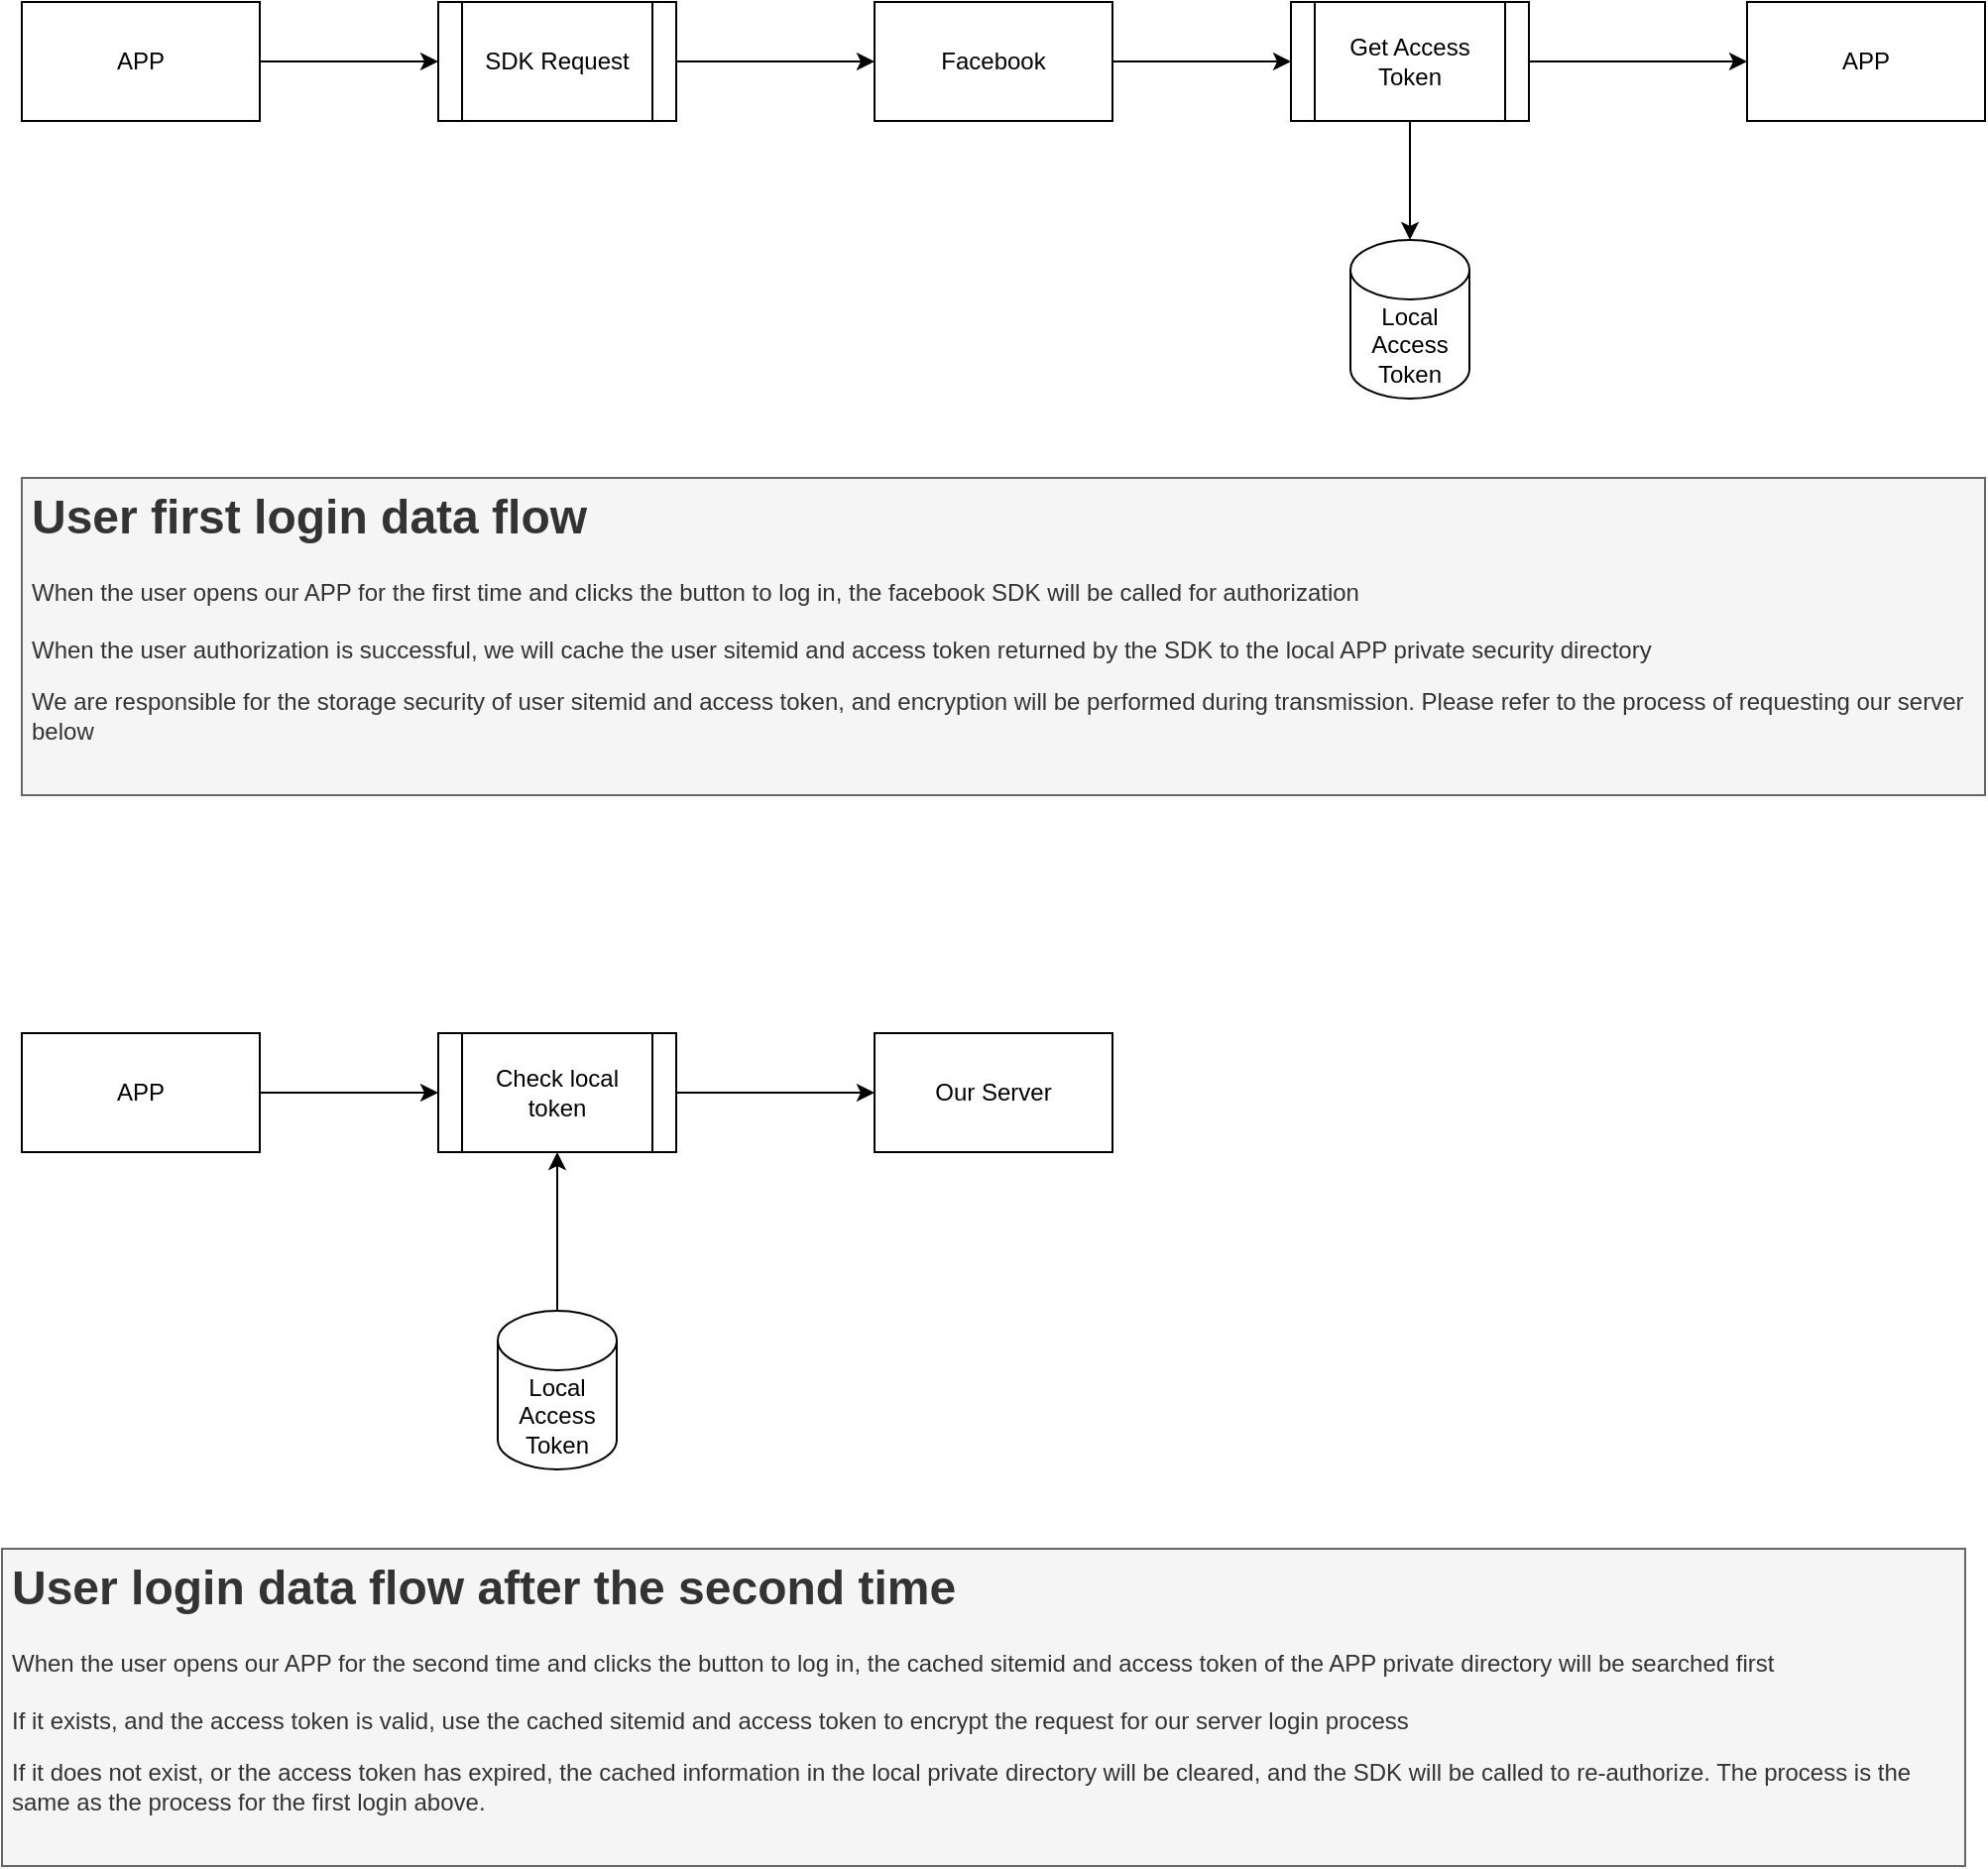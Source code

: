<mxfile version="21.2.3" type="github" pages="3">
  <diagram name="第 1 页" id="x43TS9VtYkoSws5q7L16">
    <mxGraphModel dx="1270" dy="804" grid="0" gridSize="10" guides="1" tooltips="1" connect="1" arrows="1" fold="1" page="1" pageScale="1" pageWidth="1920" pageHeight="1200" math="0" shadow="0">
      <root>
        <mxCell id="0" />
        <mxCell id="1" parent="0" />
        <mxCell id="r0FDKJ4D7PrAV66_dY8I-9" style="edgeStyle=orthogonalEdgeStyle;rounded=0;orthogonalLoop=1;jettySize=auto;html=1;exitX=1;exitY=0.5;exitDx=0;exitDy=0;entryX=0;entryY=0.5;entryDx=0;entryDy=0;" edge="1" parent="1" source="r0FDKJ4D7PrAV66_dY8I-1" target="r0FDKJ4D7PrAV66_dY8I-5">
          <mxGeometry relative="1" as="geometry" />
        </mxCell>
        <mxCell id="r0FDKJ4D7PrAV66_dY8I-1" value="APP" style="rounded=0;whiteSpace=wrap;html=1;" vertex="1" parent="1">
          <mxGeometry x="80" y="80" width="120" height="60" as="geometry" />
        </mxCell>
        <mxCell id="r0FDKJ4D7PrAV66_dY8I-11" style="edgeStyle=orthogonalEdgeStyle;rounded=0;orthogonalLoop=1;jettySize=auto;html=1;exitX=1;exitY=0.5;exitDx=0;exitDy=0;entryX=0;entryY=0.5;entryDx=0;entryDy=0;" edge="1" parent="1" source="r0FDKJ4D7PrAV66_dY8I-2" target="r0FDKJ4D7PrAV66_dY8I-7">
          <mxGeometry relative="1" as="geometry" />
        </mxCell>
        <mxCell id="r0FDKJ4D7PrAV66_dY8I-2" value="Facebook" style="rounded=0;whiteSpace=wrap;html=1;" vertex="1" parent="1">
          <mxGeometry x="510" y="80" width="120" height="60" as="geometry" />
        </mxCell>
        <mxCell id="r0FDKJ4D7PrAV66_dY8I-3" value="APP" style="rounded=0;whiteSpace=wrap;html=1;" vertex="1" parent="1">
          <mxGeometry x="950" y="80" width="120" height="60" as="geometry" />
        </mxCell>
        <mxCell id="r0FDKJ4D7PrAV66_dY8I-10" style="edgeStyle=orthogonalEdgeStyle;rounded=0;orthogonalLoop=1;jettySize=auto;html=1;exitX=1;exitY=0.5;exitDx=0;exitDy=0;entryX=0;entryY=0.5;entryDx=0;entryDy=0;" edge="1" parent="1" source="r0FDKJ4D7PrAV66_dY8I-5" target="r0FDKJ4D7PrAV66_dY8I-2">
          <mxGeometry relative="1" as="geometry" />
        </mxCell>
        <mxCell id="r0FDKJ4D7PrAV66_dY8I-5" value="SDK Request" style="shape=process;whiteSpace=wrap;html=1;backgroundOutline=1;" vertex="1" parent="1">
          <mxGeometry x="290" y="80" width="120" height="60" as="geometry" />
        </mxCell>
        <mxCell id="r0FDKJ4D7PrAV66_dY8I-6" value="Local Access&lt;br&gt;Token" style="shape=cylinder3;whiteSpace=wrap;html=1;boundedLbl=1;backgroundOutline=1;size=15;" vertex="1" parent="1">
          <mxGeometry x="750" y="200" width="60" height="80" as="geometry" />
        </mxCell>
        <mxCell id="r0FDKJ4D7PrAV66_dY8I-12" style="edgeStyle=orthogonalEdgeStyle;rounded=0;orthogonalLoop=1;jettySize=auto;html=1;exitX=1;exitY=0.5;exitDx=0;exitDy=0;entryX=0;entryY=0.5;entryDx=0;entryDy=0;" edge="1" parent="1" source="r0FDKJ4D7PrAV66_dY8I-7" target="r0FDKJ4D7PrAV66_dY8I-3">
          <mxGeometry relative="1" as="geometry" />
        </mxCell>
        <mxCell id="r0FDKJ4D7PrAV66_dY8I-13" style="edgeStyle=orthogonalEdgeStyle;rounded=0;orthogonalLoop=1;jettySize=auto;html=1;exitX=0.5;exitY=1;exitDx=0;exitDy=0;entryX=0.5;entryY=0;entryDx=0;entryDy=0;entryPerimeter=0;" edge="1" parent="1" source="r0FDKJ4D7PrAV66_dY8I-7" target="r0FDKJ4D7PrAV66_dY8I-6">
          <mxGeometry relative="1" as="geometry" />
        </mxCell>
        <mxCell id="r0FDKJ4D7PrAV66_dY8I-7" value="Get Access Token" style="shape=process;whiteSpace=wrap;html=1;backgroundOutline=1;" vertex="1" parent="1">
          <mxGeometry x="720" y="80" width="120" height="60" as="geometry" />
        </mxCell>
        <mxCell id="r0FDKJ4D7PrAV66_dY8I-18" style="edgeStyle=orthogonalEdgeStyle;rounded=0;orthogonalLoop=1;jettySize=auto;html=1;exitX=1;exitY=0.5;exitDx=0;exitDy=0;entryX=0;entryY=0.5;entryDx=0;entryDy=0;" edge="1" source="r0FDKJ4D7PrAV66_dY8I-19" target="r0FDKJ4D7PrAV66_dY8I-24" parent="1">
          <mxGeometry relative="1" as="geometry" />
        </mxCell>
        <mxCell id="r0FDKJ4D7PrAV66_dY8I-19" value="APP" style="rounded=0;whiteSpace=wrap;html=1;" vertex="1" parent="1">
          <mxGeometry x="80" y="600" width="120" height="60" as="geometry" />
        </mxCell>
        <mxCell id="r0FDKJ4D7PrAV66_dY8I-22" value="Our Server" style="rounded=0;whiteSpace=wrap;html=1;" vertex="1" parent="1">
          <mxGeometry x="510" y="600" width="120" height="60" as="geometry" />
        </mxCell>
        <mxCell id="r0FDKJ4D7PrAV66_dY8I-23" style="edgeStyle=orthogonalEdgeStyle;rounded=0;orthogonalLoop=1;jettySize=auto;html=1;exitX=1;exitY=0.5;exitDx=0;exitDy=0;entryX=0;entryY=0.5;entryDx=0;entryDy=0;" edge="1" source="r0FDKJ4D7PrAV66_dY8I-24" parent="1">
          <mxGeometry relative="1" as="geometry">
            <mxPoint x="510" y="630" as="targetPoint" />
          </mxGeometry>
        </mxCell>
        <mxCell id="r0FDKJ4D7PrAV66_dY8I-24" value="Check local token" style="shape=process;whiteSpace=wrap;html=1;backgroundOutline=1;" vertex="1" parent="1">
          <mxGeometry x="290" y="600" width="120" height="60" as="geometry" />
        </mxCell>
        <mxCell id="r0FDKJ4D7PrAV66_dY8I-29" style="edgeStyle=orthogonalEdgeStyle;rounded=0;orthogonalLoop=1;jettySize=auto;html=1;exitX=0.5;exitY=0;exitDx=0;exitDy=0;exitPerimeter=0;entryX=0.5;entryY=1;entryDx=0;entryDy=0;" edge="1" parent="1" source="r0FDKJ4D7PrAV66_dY8I-25" target="r0FDKJ4D7PrAV66_dY8I-24">
          <mxGeometry relative="1" as="geometry" />
        </mxCell>
        <mxCell id="r0FDKJ4D7PrAV66_dY8I-25" value="Local Access&lt;br&gt;Token" style="shape=cylinder3;whiteSpace=wrap;html=1;boundedLbl=1;backgroundOutline=1;size=15;" vertex="1" parent="1">
          <mxGeometry x="320" y="740" width="60" height="80" as="geometry" />
        </mxCell>
        <mxCell id="I4pa_lEHj2Cau7MgLdfz-1" value="&lt;h1&gt;User first login data flow&lt;br&gt;&lt;/h1&gt;When the user opens our APP for the first time and clicks the button to log in, the facebook SDK will be called for authorization&lt;br&gt;&lt;br&gt;When the user authorization is successful, we will cache the user sitemid and access token returned by the SDK to the local APP private security directory&lt;p&gt;We are responsible for the storage security of user sitemid and access token, and encryption will be performed during transmission. Please refer to the process of requesting our server below&lt;br&gt;&lt;/p&gt;" style="text;html=1;strokeColor=#666666;fillColor=#f5f5f5;spacing=5;spacingTop=-20;whiteSpace=wrap;overflow=hidden;rounded=0;fontColor=#333333;" vertex="1" parent="1">
          <mxGeometry x="80" y="320" width="990" height="160" as="geometry" />
        </mxCell>
        <mxCell id="rYypwJ-46_HRRcFnlMks-2" value="&lt;h1&gt;User login data flow after the second time&lt;br&gt;&lt;/h1&gt;When the user opens our APP for the second time and clicks the button to log in, the cached sitemid and access token of the APP private directory will be searched first&lt;br&gt;&lt;br&gt;If it exists, and the access token is valid, use the cached sitemid and access token to encrypt the request for our server login process&lt;p&gt;If it does not exist, or the access token has expired, the cached information in the local private directory will be cleared, and the SDK will be called to re-authorize. The process is the same as the process for the first login above.&lt;br&gt;&lt;/p&gt;" style="text;html=1;strokeColor=#666666;fillColor=#f5f5f5;spacing=5;spacingTop=-20;whiteSpace=wrap;overflow=hidden;rounded=0;fontColor=#333333;" vertex="1" parent="1">
          <mxGeometry x="70" y="860" width="990" height="160" as="geometry" />
        </mxCell>
      </root>
    </mxGraphModel>
  </diagram>
  <diagram id="w3MfUEUqJJYAWyeB7gSx" name="第 2 页">
    <mxGraphModel dx="1270" dy="804" grid="1" gridSize="10" guides="1" tooltips="1" connect="1" arrows="1" fold="1" page="1" pageScale="1" pageWidth="1920" pageHeight="1200" math="0" shadow="0">
      <root>
        <mxCell id="0" />
        <mxCell id="1" parent="0" />
        <mxCell id="CJnmEO2U6YRz863aGqxL-2" value="APP" style="rounded=0;whiteSpace=wrap;html=1;" vertex="1" parent="1">
          <mxGeometry x="630" y="510" width="120" height="60" as="geometry" />
        </mxCell>
        <mxCell id="6y2NOR6K8PN4h-t25zQj-5" style="edgeStyle=orthogonalEdgeStyle;rounded=0;orthogonalLoop=1;jettySize=auto;html=1;exitX=1;exitY=0.5;exitDx=0;exitDy=0;entryX=0;entryY=0.5;entryDx=0;entryDy=0;" edge="1" parent="1" source="CJnmEO2U6YRz863aGqxL-3" target="6y2NOR6K8PN4h-t25zQj-2">
          <mxGeometry relative="1" as="geometry" />
        </mxCell>
        <mxCell id="CJnmEO2U6YRz863aGqxL-3" value="Our Server" style="rounded=0;whiteSpace=wrap;html=1;" vertex="1" parent="1">
          <mxGeometry x="80" y="80" width="120" height="60" as="geometry" />
        </mxCell>
        <mxCell id="6y2NOR6K8PN4h-t25zQj-7" style="edgeStyle=orthogonalEdgeStyle;rounded=0;orthogonalLoop=1;jettySize=auto;html=1;exitX=1;exitY=0.5;exitDx=0;exitDy=0;entryX=0;entryY=0.5;entryDx=0;entryDy=0;" edge="1" parent="1" source="6y2NOR6K8PN4h-t25zQj-1" target="6y2NOR6K8PN4h-t25zQj-3">
          <mxGeometry relative="1" as="geometry" />
        </mxCell>
        <mxCell id="6y2NOR6K8PN4h-t25zQj-1" value="Facebook" style="rounded=0;whiteSpace=wrap;html=1;" vertex="1" parent="1">
          <mxGeometry x="510" y="80" width="120" height="60" as="geometry" />
        </mxCell>
        <mxCell id="6y2NOR6K8PN4h-t25zQj-6" style="edgeStyle=orthogonalEdgeStyle;rounded=0;orthogonalLoop=1;jettySize=auto;html=1;exitX=1;exitY=0.5;exitDx=0;exitDy=0;entryX=0;entryY=0.5;entryDx=0;entryDy=0;" edge="1" parent="1" source="6y2NOR6K8PN4h-t25zQj-2" target="6y2NOR6K8PN4h-t25zQj-1">
          <mxGeometry relative="1" as="geometry" />
        </mxCell>
        <mxCell id="6y2NOR6K8PN4h-t25zQj-2" value="Graph API" style="shape=process;whiteSpace=wrap;html=1;backgroundOutline=1;" vertex="1" parent="1">
          <mxGeometry x="300" y="80" width="120" height="60" as="geometry" />
        </mxCell>
        <mxCell id="6y2NOR6K8PN4h-t25zQj-8" style="edgeStyle=orthogonalEdgeStyle;rounded=0;orthogonalLoop=1;jettySize=auto;html=1;exitX=1;exitY=0.5;exitDx=0;exitDy=0;entryX=0;entryY=0.5;entryDx=0;entryDy=0;" edge="1" parent="1" source="6y2NOR6K8PN4h-t25zQj-3" target="6y2NOR6K8PN4h-t25zQj-4">
          <mxGeometry relative="1" as="geometry" />
        </mxCell>
        <mxCell id="6y2NOR6K8PN4h-t25zQj-3" value="Return User Info" style="shape=process;whiteSpace=wrap;html=1;backgroundOutline=1;" vertex="1" parent="1">
          <mxGeometry x="730" y="80" width="120" height="60" as="geometry" />
        </mxCell>
        <mxCell id="6y2NOR6K8PN4h-t25zQj-4" value="Our Server" style="rounded=0;whiteSpace=wrap;html=1;" vertex="1" parent="1">
          <mxGeometry x="950" y="80" width="120" height="60" as="geometry" />
        </mxCell>
        <mxCell id="6y2NOR6K8PN4h-t25zQj-11" style="edgeStyle=orthogonalEdgeStyle;rounded=0;orthogonalLoop=1;jettySize=auto;html=1;exitX=1;exitY=0.5;exitDx=0;exitDy=0;entryX=0;entryY=0.5;entryDx=0;entryDy=0;" edge="1" parent="1" source="6y2NOR6K8PN4h-t25zQj-9" target="6y2NOR6K8PN4h-t25zQj-10">
          <mxGeometry relative="1" as="geometry" />
        </mxCell>
        <mxCell id="6y2NOR6K8PN4h-t25zQj-9" value="Our Server" style="rounded=0;whiteSpace=wrap;html=1;" vertex="1" parent="1">
          <mxGeometry x="80" y="510" width="120" height="60" as="geometry" />
        </mxCell>
        <mxCell id="6y2NOR6K8PN4h-t25zQj-12" style="edgeStyle=orthogonalEdgeStyle;rounded=0;orthogonalLoop=1;jettySize=auto;html=1;exitX=1;exitY=0.5;exitDx=0;exitDy=0;entryX=0;entryY=0.5;entryDx=0;entryDy=0;" edge="1" parent="1" source="6y2NOR6K8PN4h-t25zQj-10" target="CJnmEO2U6YRz863aGqxL-2">
          <mxGeometry relative="1" as="geometry" />
        </mxCell>
        <mxCell id="6y2NOR6K8PN4h-t25zQj-10" value="Https Response with body encryption" style="shape=process;whiteSpace=wrap;html=1;backgroundOutline=1;" vertex="1" parent="1">
          <mxGeometry x="350" y="510" width="120" height="60" as="geometry" />
        </mxCell>
        <mxCell id="mYR3ZALFt0NCro35AEKC-1" value="&lt;h1&gt;Get Facebook user info&lt;/h1&gt;&lt;p&gt;Use the access token sent by the APP client as a parameter to obtain user information through the graph api&lt;/p&gt;&lt;p&gt;If successful, the user sitemid and user nickname information will be saved to the mysql database&lt;br&gt;&lt;/p&gt;&lt;p&gt;If it fails, return the result of APP invalid TOKEN&lt;br&gt;&lt;/p&gt;&lt;p&gt;We are responsible for the security of information such as user sitemid and nickname, which are stored on the encrypted disk of aws&lt;br&gt;&lt;/p&gt;&lt;p&gt;Use the latest version of the graph api&lt;br&gt;&lt;/p&gt;" style="text;html=1;strokeColor=#666666;fillColor=#f5f5f5;spacing=5;spacingTop=-20;whiteSpace=wrap;overflow=hidden;rounded=0;fontColor=#333333;" vertex="1" parent="1">
          <mxGeometry x="80" y="190" width="990" height="190" as="geometry" />
        </mxCell>
        <mxCell id="mYR3ZALFt0NCro35AEKC-3" value="&lt;h1&gt;Return result to APP, user info or invalid token&amp;nbsp;&lt;/h1&gt;&lt;p&gt;The user data obtained through the graph api is encrypted and returned to the APP through https&lt;br&gt;&lt;/p&gt;&lt;p&gt;Https uses tls1.2 version&lt;br&gt;&lt;/p&gt;&lt;p&gt;Message body encryption is through aes-256 to ensure data transmission security&lt;br&gt;&lt;/p&gt;" style="text;html=1;strokeColor=#666666;fillColor=#f5f5f5;spacing=5;spacingTop=-20;whiteSpace=wrap;overflow=hidden;rounded=0;fontColor=#333333;" vertex="1" parent="1">
          <mxGeometry x="80" y="610" width="990" height="140" as="geometry" />
        </mxCell>
      </root>
    </mxGraphModel>
  </diagram>
  <diagram id="jOPRe0WHTu8u_cVHyQ1Y" name="第 3 页">
    <mxGraphModel dx="1270" dy="804" grid="0" gridSize="10" guides="1" tooltips="1" connect="1" arrows="1" fold="1" page="1" pageScale="1" pageWidth="1920" pageHeight="1200" math="0" shadow="0">
      <root>
        <mxCell id="0" />
        <mxCell id="1" parent="0" />
        <mxCell id="mQ0wDRHlYJblhZnfv1Rh-1" value="&lt;h1&gt;Send access token to our server, and get user info back&lt;/h1&gt;&lt;p&gt;Through the https post protocol, encrypt the access token and send it to our server to request user information&lt;br&gt;&lt;/p&gt;&lt;p&gt;Https uses tls1.2 version&lt;br&gt;&lt;/p&gt;&lt;p&gt;Message body encryption is through aes-256 to ensure data transmission security&lt;br&gt;&lt;/p&gt;" style="text;html=1;strokeColor=#666666;fillColor=#f5f5f5;spacing=5;spacingTop=-20;whiteSpace=wrap;overflow=hidden;rounded=0;fontColor=#333333;" vertex="1" parent="1">
          <mxGeometry x="80" y="200" width="990" height="140" as="geometry" />
        </mxCell>
        <mxCell id="0HtUv1zyAtImCoLmxlgt-1" style="edgeStyle=orthogonalEdgeStyle;rounded=0;orthogonalLoop=1;jettySize=auto;html=1;exitX=1;exitY=0.5;exitDx=0;exitDy=0;entryX=0;entryY=0.5;entryDx=0;entryDy=0;" edge="1" parent="1" source="0HtUv1zyAtImCoLmxlgt-2" target="0HtUv1zyAtImCoLmxlgt-5">
          <mxGeometry relative="1" as="geometry" />
        </mxCell>
        <mxCell id="0HtUv1zyAtImCoLmxlgt-2" value="APP" style="rounded=0;whiteSpace=wrap;html=1;" vertex="1" parent="1">
          <mxGeometry x="80" y="80" width="120" height="60" as="geometry" />
        </mxCell>
        <mxCell id="0HtUv1zyAtImCoLmxlgt-3" value="Our Server" style="rounded=0;whiteSpace=wrap;html=1;" vertex="1" parent="1">
          <mxGeometry x="810" y="80" width="120" height="60" as="geometry" />
        </mxCell>
        <mxCell id="0HtUv1zyAtImCoLmxlgt-4" style="edgeStyle=orthogonalEdgeStyle;rounded=0;orthogonalLoop=1;jettySize=auto;html=1;exitX=1;exitY=0.5;exitDx=0;exitDy=0;entryX=0;entryY=0.5;entryDx=0;entryDy=0;" edge="1" parent="1" source="0HtUv1zyAtImCoLmxlgt-5" target="0HtUv1zyAtImCoLmxlgt-7">
          <mxGeometry relative="1" as="geometry" />
        </mxCell>
        <mxCell id="0HtUv1zyAtImCoLmxlgt-5" value="Get Facebook User Info with access token" style="shape=process;whiteSpace=wrap;html=1;backgroundOutline=1;" vertex="1" parent="1">
          <mxGeometry x="310" y="80" width="120" height="60" as="geometry" />
        </mxCell>
        <mxCell id="0HtUv1zyAtImCoLmxlgt-6" style="edgeStyle=orthogonalEdgeStyle;rounded=0;orthogonalLoop=1;jettySize=auto;html=1;exitX=1;exitY=0.5;exitDx=0;exitDy=0;" edge="1" parent="1" source="0HtUv1zyAtImCoLmxlgt-7" target="0HtUv1zyAtImCoLmxlgt-3">
          <mxGeometry relative="1" as="geometry" />
        </mxCell>
        <mxCell id="0HtUv1zyAtImCoLmxlgt-7" value="use https and token params encryption" style="shape=process;whiteSpace=wrap;html=1;backgroundOutline=1;" vertex="1" parent="1">
          <mxGeometry x="560" y="80" width="120" height="60" as="geometry" />
        </mxCell>
      </root>
    </mxGraphModel>
  </diagram>
</mxfile>
